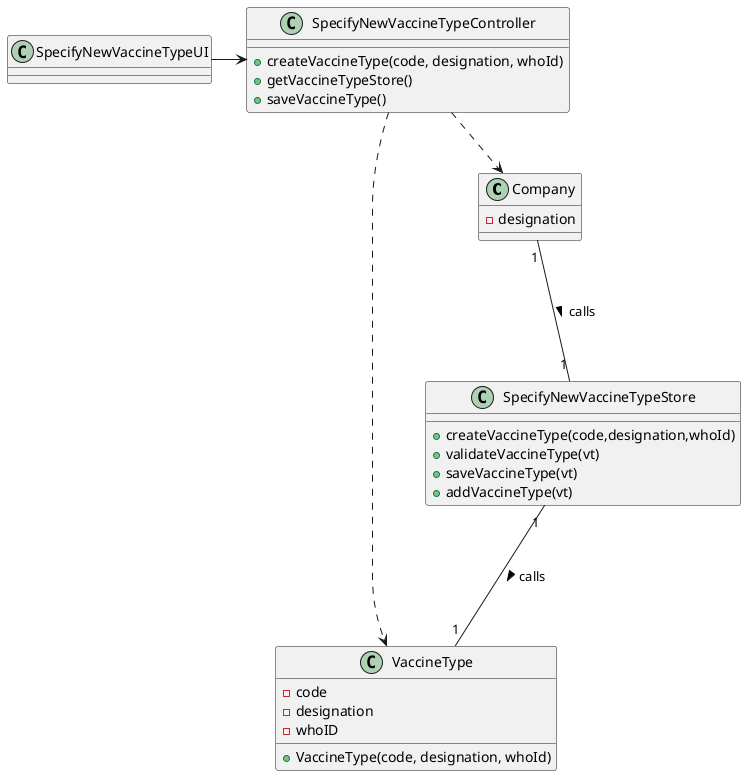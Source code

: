 @startuml
'https://plantuml.com/class-diagram

class Company{
- designation
}

class SpecifyNewVaccineTypeUI{
}

class VaccineType{
- code
- designation
- whoID
+ VaccineType(code, designation, whoId)
}

class SpecifyNewVaccineTypeController{
+ createVaccineType(code, designation, whoId)
+ getVaccineTypeStore()
+ saveVaccineType()
}

class SpecifyNewVaccineTypeStore{
+ createVaccineType(code,designation,whoId)
+ validateVaccineType(vt)
+ saveVaccineType(vt)
+ addVaccineType(vt)
}

SpecifyNewVaccineTypeUI -> SpecifyNewVaccineTypeController
SpecifyNewVaccineTypeController ..> Company
SpecifyNewVaccineTypeController .> VaccineType
Company "1" --- "1" SpecifyNewVaccineTypeStore: > calls
SpecifyNewVaccineTypeStore "1" --- "1" VaccineType: > calls


@enduml